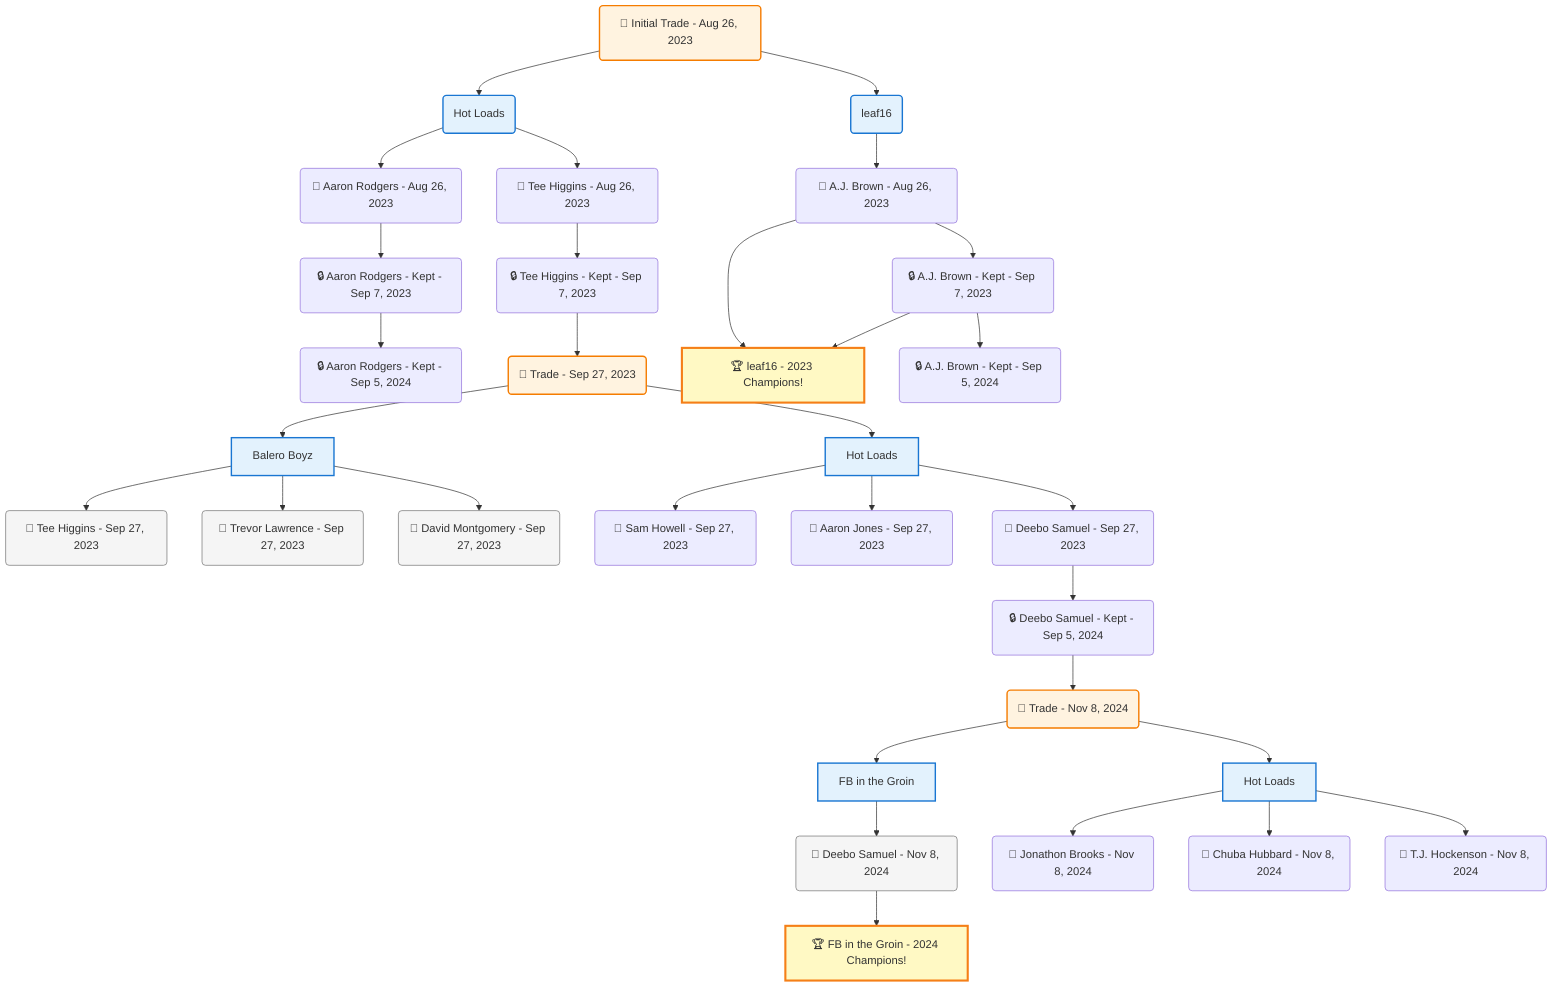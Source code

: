 flowchart TD

    TRADE_MAIN("🔄 Initial Trade - Aug 26, 2023")
    TEAM_1("Hot Loads")
    TEAM_2("leaf16")
    NODE_8aa48c5d-0248-4f37-b939-44a21820aa03("🔄 Aaron Rodgers - Aug 26, 2023")
    NODE_26db47e5-c944-4da7-9b03-6a5f8d2e24ba("🔒 Aaron Rodgers - Kept - Sep 7, 2023")
    NODE_8d0251b9-0d10-47cf-ad54-5688e80245c6("🔒 Aaron Rodgers - Kept - Sep 5, 2024")
    NODE_e0000e36-700d-493f-b3eb-b050938564e6("🔄 Tee Higgins - Aug 26, 2023")
    NODE_453b8831-21eb-4510-b8a5-23f747865f75("🔒 Tee Higgins - Kept - Sep 7, 2023")
    TRADE_a87ca260-7a67-4fda-b702-48aca8c93813_3("🔄 Trade - Sep 27, 2023")
    TEAM_2feaf03e-fb22-498e-ac8f-e596b6ba7810_4["Balero Boyz"]
    NODE_d1321948-0010-45b8-9f9c-50ed5e494a00("🔄 Tee Higgins - Sep 27, 2023")
    NODE_a226803a-f683-470b-9e1b-2d3be487344a("🔄 Trevor Lawrence - Sep 27, 2023")
    NODE_c76d0f13-8bb8-4e7e-ad9e-8f2498ccd9f8("🔄 David Montgomery - Sep 27, 2023")
    TEAM_8e9f18ff-62c3-40e8-bb10-32f74cf4ee33_5["Hot Loads"]
    NODE_b53204e1-97f3-4b20-94c4-113c02694b27("🔄 Sam Howell - Sep 27, 2023")
    NODE_4a0dd846-1b74-448d-96e3-1362af9ea147("🔄 Aaron Jones - Sep 27, 2023")
    NODE_c8106337-9eec-4786-b963-273acb19ea43("🔄 Deebo Samuel - Sep 27, 2023")
    NODE_bb66c11c-c38f-45f8-aafe-16c2666b2fb1("🔒 Deebo Samuel - Kept - Sep 5, 2024")
    TRADE_cd4b66da-5ead-4972-a2db-15f8396d4b26_6("🔄 Trade - Nov 8, 2024")
    TEAM_f483ecf1-cd17-4991-854b-e52dfc957b45_7["FB in the Groin"]
    NODE_f2e1bb09-d8ba-407c-b875-729b1093b622("🔄 Deebo Samuel - Nov 8, 2024")
    CHAMP_f483ecf1-cd17-4991-854b-e52dfc957b45_2024["🏆 FB in the Groin - 2024 Champions!"]
    TEAM_8e9f18ff-62c3-40e8-bb10-32f74cf4ee33_8["Hot Loads"]
    NODE_55efec5c-40f0-4eac-aa39-112ecf0d4fdd("🔄 Jonathon Brooks - Nov 8, 2024")
    NODE_b6e6d0e1-32a1-4006-964b-12909aabe3dc("🔄 Chuba Hubbard - Nov 8, 2024")
    NODE_cca3d8c5-6676-443a-a4fc-ec20ffebb111("🔄 T.J. Hockenson - Nov 8, 2024")
    NODE_d94a3670-dfbf-4c37-91c1-d9776711e83b("🔄 A.J. Brown - Aug 26, 2023")
    CHAMP_66fb98f4-89a7-45f9-893a-b41d71e6249d_2023["🏆 leaf16 - 2023 Champions!"]
    NODE_66ce661e-c7b3-47f3-b522-24e21946dbba("🔒 A.J. Brown - Kept - Sep 7, 2023")
    NODE_5c3d7ce1-e559-4d1e-8be6-e87ae55e700a("🔒 A.J. Brown - Kept - Sep 5, 2024")

    TRADE_MAIN --> TEAM_1
    TRADE_MAIN --> TEAM_2
    TEAM_1 --> NODE_8aa48c5d-0248-4f37-b939-44a21820aa03
    NODE_8aa48c5d-0248-4f37-b939-44a21820aa03 --> NODE_26db47e5-c944-4da7-9b03-6a5f8d2e24ba
    NODE_26db47e5-c944-4da7-9b03-6a5f8d2e24ba --> NODE_8d0251b9-0d10-47cf-ad54-5688e80245c6
    TEAM_1 --> NODE_e0000e36-700d-493f-b3eb-b050938564e6
    NODE_e0000e36-700d-493f-b3eb-b050938564e6 --> NODE_453b8831-21eb-4510-b8a5-23f747865f75
    NODE_453b8831-21eb-4510-b8a5-23f747865f75 --> TRADE_a87ca260-7a67-4fda-b702-48aca8c93813_3
    TRADE_a87ca260-7a67-4fda-b702-48aca8c93813_3 --> TEAM_2feaf03e-fb22-498e-ac8f-e596b6ba7810_4
    TEAM_2feaf03e-fb22-498e-ac8f-e596b6ba7810_4 --> NODE_d1321948-0010-45b8-9f9c-50ed5e494a00
    TEAM_2feaf03e-fb22-498e-ac8f-e596b6ba7810_4 --> NODE_a226803a-f683-470b-9e1b-2d3be487344a
    TEAM_2feaf03e-fb22-498e-ac8f-e596b6ba7810_4 --> NODE_c76d0f13-8bb8-4e7e-ad9e-8f2498ccd9f8
    TRADE_a87ca260-7a67-4fda-b702-48aca8c93813_3 --> TEAM_8e9f18ff-62c3-40e8-bb10-32f74cf4ee33_5
    TEAM_8e9f18ff-62c3-40e8-bb10-32f74cf4ee33_5 --> NODE_b53204e1-97f3-4b20-94c4-113c02694b27
    TEAM_8e9f18ff-62c3-40e8-bb10-32f74cf4ee33_5 --> NODE_4a0dd846-1b74-448d-96e3-1362af9ea147
    TEAM_8e9f18ff-62c3-40e8-bb10-32f74cf4ee33_5 --> NODE_c8106337-9eec-4786-b963-273acb19ea43
    NODE_c8106337-9eec-4786-b963-273acb19ea43 --> NODE_bb66c11c-c38f-45f8-aafe-16c2666b2fb1
    NODE_bb66c11c-c38f-45f8-aafe-16c2666b2fb1 --> TRADE_cd4b66da-5ead-4972-a2db-15f8396d4b26_6
    TRADE_cd4b66da-5ead-4972-a2db-15f8396d4b26_6 --> TEAM_f483ecf1-cd17-4991-854b-e52dfc957b45_7
    TEAM_f483ecf1-cd17-4991-854b-e52dfc957b45_7 --> NODE_f2e1bb09-d8ba-407c-b875-729b1093b622
    NODE_f2e1bb09-d8ba-407c-b875-729b1093b622 --> CHAMP_f483ecf1-cd17-4991-854b-e52dfc957b45_2024
    TRADE_cd4b66da-5ead-4972-a2db-15f8396d4b26_6 --> TEAM_8e9f18ff-62c3-40e8-bb10-32f74cf4ee33_8
    TEAM_8e9f18ff-62c3-40e8-bb10-32f74cf4ee33_8 --> NODE_55efec5c-40f0-4eac-aa39-112ecf0d4fdd
    TEAM_8e9f18ff-62c3-40e8-bb10-32f74cf4ee33_8 --> NODE_b6e6d0e1-32a1-4006-964b-12909aabe3dc
    TEAM_8e9f18ff-62c3-40e8-bb10-32f74cf4ee33_8 --> NODE_cca3d8c5-6676-443a-a4fc-ec20ffebb111
    TEAM_2 --> NODE_d94a3670-dfbf-4c37-91c1-d9776711e83b
    NODE_d94a3670-dfbf-4c37-91c1-d9776711e83b --> CHAMP_66fb98f4-89a7-45f9-893a-b41d71e6249d_2023
    NODE_d94a3670-dfbf-4c37-91c1-d9776711e83b --> NODE_66ce661e-c7b3-47f3-b522-24e21946dbba
    NODE_66ce661e-c7b3-47f3-b522-24e21946dbba --> CHAMP_66fb98f4-89a7-45f9-893a-b41d71e6249d_2023
    NODE_66ce661e-c7b3-47f3-b522-24e21946dbba --> NODE_5c3d7ce1-e559-4d1e-8be6-e87ae55e700a

    %% Node styling
    classDef teamNode fill:#e3f2fd,stroke:#1976d2,stroke-width:2px
    classDef tradeNode fill:#fff3e0,stroke:#f57c00,stroke-width:2px
    classDef playerNode fill:#f3e5f5,stroke:#7b1fa2,stroke-width:1px
    classDef nonRootPlayerNode fill:#f5f5f5,stroke:#757575,stroke-width:1px
    classDef endNode fill:#ffebee,stroke:#c62828,stroke-width:2px
    classDef waiverNode fill:#e8f5e8,stroke:#388e3c,stroke-width:2px
    classDef championshipNode fill:#fff9c4,stroke:#f57f17,stroke-width:3px

    class TEAM_1,TEAM_2,TEAM_2feaf03e-fb22-498e-ac8f-e596b6ba7810_4,TEAM_8e9f18ff-62c3-40e8-bb10-32f74cf4ee33_5,TEAM_f483ecf1-cd17-4991-854b-e52dfc957b45_7,TEAM_8e9f18ff-62c3-40e8-bb10-32f74cf4ee33_8 teamNode
    class CHAMP_f483ecf1-cd17-4991-854b-e52dfc957b45_2024,CHAMP_66fb98f4-89a7-45f9-893a-b41d71e6249d_2023 championshipNode
    class NODE_d1321948-0010-45b8-9f9c-50ed5e494a00,NODE_a226803a-f683-470b-9e1b-2d3be487344a,NODE_c76d0f13-8bb8-4e7e-ad9e-8f2498ccd9f8,NODE_f2e1bb09-d8ba-407c-b875-729b1093b622 nonRootPlayerNode
    class TRADE_MAIN,TRADE_a87ca260-7a67-4fda-b702-48aca8c93813_3,TRADE_cd4b66da-5ead-4972-a2db-15f8396d4b26_6 tradeNode